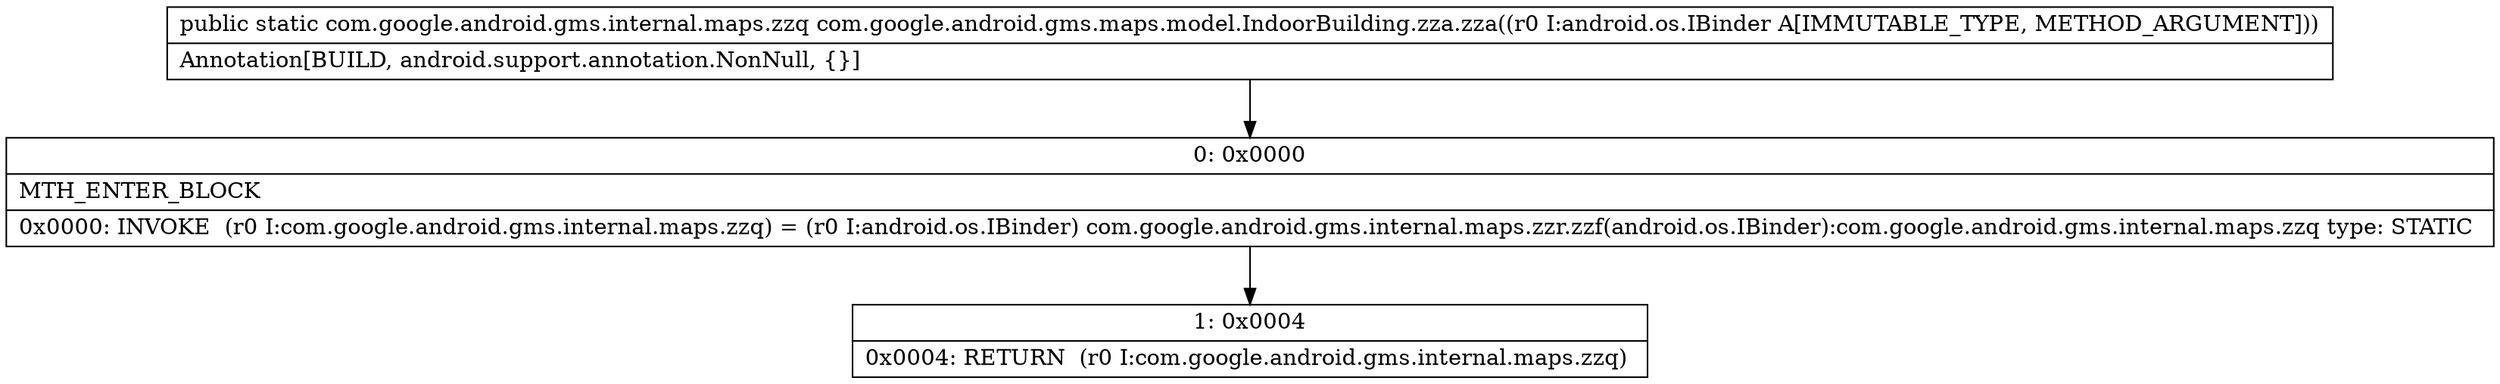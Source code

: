 digraph "CFG forcom.google.android.gms.maps.model.IndoorBuilding.zza.zza(Landroid\/os\/IBinder;)Lcom\/google\/android\/gms\/internal\/maps\/zzq;" {
Node_0 [shape=record,label="{0\:\ 0x0000|MTH_ENTER_BLOCK\l|0x0000: INVOKE  (r0 I:com.google.android.gms.internal.maps.zzq) = (r0 I:android.os.IBinder) com.google.android.gms.internal.maps.zzr.zzf(android.os.IBinder):com.google.android.gms.internal.maps.zzq type: STATIC \l}"];
Node_1 [shape=record,label="{1\:\ 0x0004|0x0004: RETURN  (r0 I:com.google.android.gms.internal.maps.zzq) \l}"];
MethodNode[shape=record,label="{public static com.google.android.gms.internal.maps.zzq com.google.android.gms.maps.model.IndoorBuilding.zza.zza((r0 I:android.os.IBinder A[IMMUTABLE_TYPE, METHOD_ARGUMENT]))  | Annotation[BUILD, android.support.annotation.NonNull, \{\}]\l}"];
MethodNode -> Node_0;
Node_0 -> Node_1;
}

